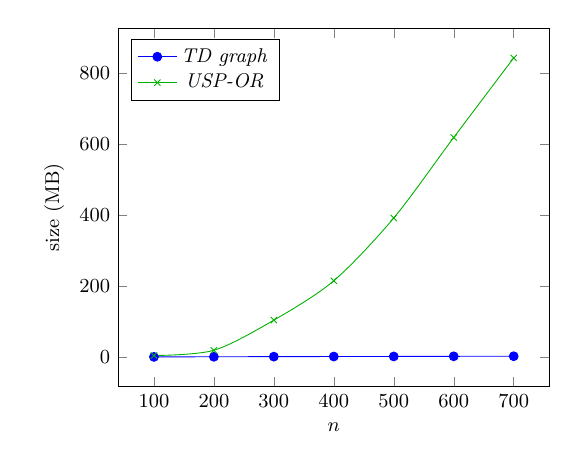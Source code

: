 \tikzstyle{textstyle}=[font=\fontsize{9}{9}\selectfont]
\begin{tikzpicture}[textstyle, scale=0.8]
    \begin{axis}[
        xlabel={$n$},
        ylabel={size (MB)},
		legend pos=north west
        ]
        
    \addplot[smooth,mark=*,color=blue, solid] plot coordinates {
		(100,0.38)
		(200,0.73)
		(300,1.09)
		(400,1.39)
		(500,1.66)
		(600,2.0)
		(700,2.24)
    };
    \addlegendentry{\textit{TD graph}}
    
    \addplot[smooth,mark=x,color=green!70!black, solid] plot coordinates {
		(100,4.2)
		(200,19)
		(300,104)
		(400,215)
		(500,392)
		(600,619)
		(700,843)
    };
    \addlegendentry{\textit{USP-OR}}
    
    \end{axis}
\end{tikzpicture}

